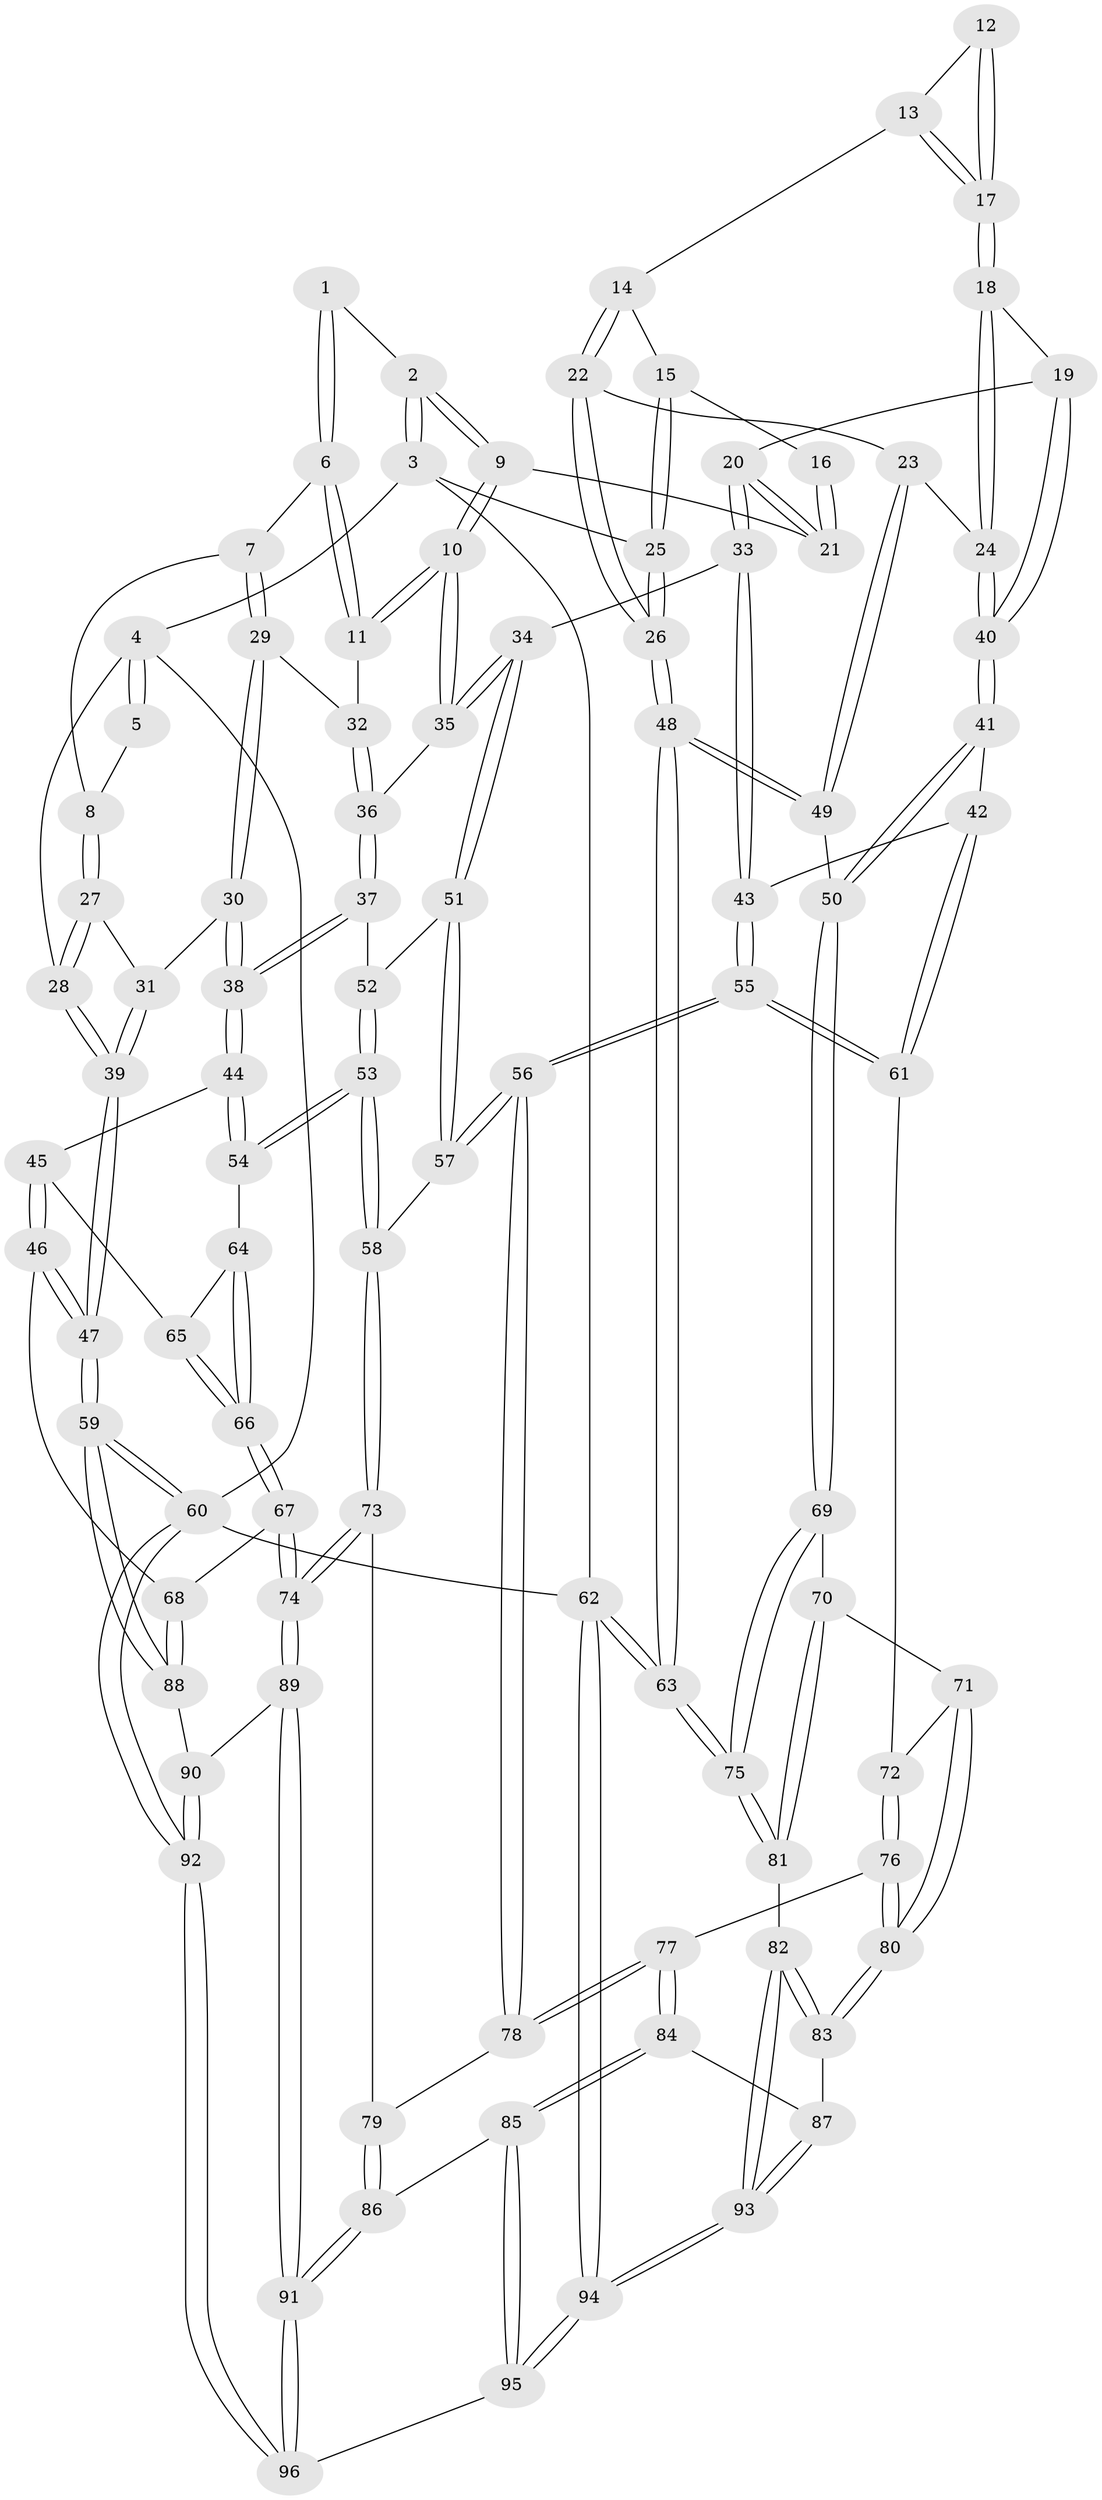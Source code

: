 // Generated by graph-tools (version 1.1) at 2025/17/03/09/25 04:17:21]
// undirected, 96 vertices, 237 edges
graph export_dot {
graph [start="1"]
  node [color=gray90,style=filled];
  1 [pos="+0.4265263526056473+0"];
  2 [pos="+0.46151484812230287+0"];
  3 [pos="+1+0"];
  4 [pos="+0+0"];
  5 [pos="+0.09964709511599894+0"];
  6 [pos="+0.32346237694996666+0.162054041802745"];
  7 [pos="+0.23494332599844397+0.1740017659976739"];
  8 [pos="+0.16737844635729351+0.1722915678805206"];
  9 [pos="+0.5876965053027747+0.06583230835791022"];
  10 [pos="+0.40490899275961406+0.2956811539047228"];
  11 [pos="+0.32374957620775036+0.16345421196266896"];
  12 [pos="+0.8228007469620744+0.1494989789629639"];
  13 [pos="+0.8803002458811771+0.16956931237442455"];
  14 [pos="+0.9030315550330791+0.16215515213842852"];
  15 [pos="+1+0"];
  16 [pos="+0.7757163833463424+0.10542387715089216"];
  17 [pos="+0.8439255938184728+0.22025290369631093"];
  18 [pos="+0.8351269642807219+0.25857837864323585"];
  19 [pos="+0.7110136066732929+0.24811299068068363"];
  20 [pos="+0.6566581551206238+0.22196782389443054"];
  21 [pos="+0.647636349152352+0.1430298356831194"];
  22 [pos="+0.9255983645702845+0.27625986193884927"];
  23 [pos="+0.9003122654865344+0.2952587475542538"];
  24 [pos="+0.896293672711094+0.29619782151258567"];
  25 [pos="+1+0"];
  26 [pos="+1+0.16184073486408415"];
  27 [pos="+0.09865687005286658+0.2190026929790503"];
  28 [pos="+0+0"];
  29 [pos="+0.1887117202386973+0.2794772073216107"];
  30 [pos="+0.13244789495807696+0.29853443109512906"];
  31 [pos="+0.09901231756266227+0.23096006829559756"];
  32 [pos="+0.2508629049759601+0.27484779671060366"];
  33 [pos="+0.6396288936728629+0.2504098614687657"];
  34 [pos="+0.4179452475600885+0.3141871037452396"];
  35 [pos="+0.4055616384671653+0.29759837931156025"];
  36 [pos="+0.2661073338964301+0.33707736859477894"];
  37 [pos="+0.2551835572870239+0.35706599099668246"];
  38 [pos="+0.1321152188176423+0.3839051971153593"];
  39 [pos="+0+0.41665689101144093"];
  40 [pos="+0.8220951417602176+0.4380883857427485"];
  41 [pos="+0.8208054817257917+0.45224974452833094"];
  42 [pos="+0.7127598471118929+0.44620434270509113"];
  43 [pos="+0.6290303307888433+0.36353534654229663"];
  44 [pos="+0.1181383348344139+0.4112864151692445"];
  45 [pos="+0.08365753031248145+0.43848631449407127"];
  46 [pos="+0+0.5274061223482295"];
  47 [pos="+0+0.5180970521509566"];
  48 [pos="+1+0.41113174157461063"];
  49 [pos="+1+0.4276432144841115"];
  50 [pos="+0.8590769508001286+0.5078937807098444"];
  51 [pos="+0.419997022449575+0.3570464381353974"];
  52 [pos="+0.26395463182566087+0.36832710170919886"];
  53 [pos="+0.3533864278126414+0.5096449610754122"];
  54 [pos="+0.3317143446597767+0.512859477824564"];
  55 [pos="+0.4676963928110637+0.5138397309744313"];
  56 [pos="+0.46721975533181337+0.5139466928344948"];
  57 [pos="+0.4328933205613846+0.49710411437352264"];
  58 [pos="+0.3655692522067622+0.511292435084934"];
  59 [pos="+0+1"];
  60 [pos="+0+1"];
  61 [pos="+0.6367067852961372+0.5568360087385623"];
  62 [pos="+1+1"];
  63 [pos="+1+0.7724266173538621"];
  64 [pos="+0.3074482701595987+0.5279002411585133"];
  65 [pos="+0.1696320439166565+0.5157256046318976"];
  66 [pos="+0.21422791653701817+0.5984500856258899"];
  67 [pos="+0.15547420497464498+0.672974727126649"];
  68 [pos="+0.09955815498061303+0.6669820185530178"];
  69 [pos="+0.8591792276820042+0.5119477222604272"];
  70 [pos="+0.8087107770660817+0.5942158391254672"];
  71 [pos="+0.6967695250466196+0.6020018754541563"];
  72 [pos="+0.6520967104263568+0.5748352323998147"];
  73 [pos="+0.2945113083692792+0.7550608059583183"];
  74 [pos="+0.28176565086845196+0.7790768385721327"];
  75 [pos="+1+0.7648224696171897"];
  76 [pos="+0.6072539152348622+0.666622868130918"];
  77 [pos="+0.556899314067982+0.6811941507412652"];
  78 [pos="+0.47268141084519294+0.5600719142470929"];
  79 [pos="+0.4516866718633267+0.6342074250732563"];
  80 [pos="+0.6783514395433008+0.7194352884021215"];
  81 [pos="+0.848564248327335+0.7973737314320604"];
  82 [pos="+0.8308207939312361+0.8109082455202024"];
  83 [pos="+0.6923908351660749+0.7864655586082007"];
  84 [pos="+0.5549119914275341+0.8222627967674896"];
  85 [pos="+0.48775925742970566+0.8473185426086763"];
  86 [pos="+0.45802274663229614+0.8393063759843019"];
  87 [pos="+0.5963169114431336+0.8245919028818547"];
  88 [pos="+0.06691337728653597+0.7938964928673515"];
  89 [pos="+0.30416207478879576+0.8402158653232866"];
  90 [pos="+0.13116629661009752+0.8608037952420137"];
  91 [pos="+0.3128426016581735+0.8503067379621558"];
  92 [pos="+0+1"];
  93 [pos="+0.7727339149550311+1"];
  94 [pos="+0.7737531013509893+1"];
  95 [pos="+0.557339101239176+1"];
  96 [pos="+0.21884820682717973+1"];
  1 -- 2;
  1 -- 6;
  1 -- 6;
  2 -- 3;
  2 -- 3;
  2 -- 9;
  2 -- 9;
  3 -- 4;
  3 -- 25;
  3 -- 62;
  4 -- 5;
  4 -- 5;
  4 -- 28;
  4 -- 60;
  5 -- 8;
  6 -- 7;
  6 -- 11;
  6 -- 11;
  7 -- 8;
  7 -- 29;
  7 -- 29;
  8 -- 27;
  8 -- 27;
  9 -- 10;
  9 -- 10;
  9 -- 21;
  10 -- 11;
  10 -- 11;
  10 -- 35;
  10 -- 35;
  11 -- 32;
  12 -- 13;
  12 -- 17;
  12 -- 17;
  13 -- 14;
  13 -- 17;
  13 -- 17;
  14 -- 15;
  14 -- 22;
  14 -- 22;
  15 -- 16;
  15 -- 25;
  15 -- 25;
  16 -- 21;
  16 -- 21;
  17 -- 18;
  17 -- 18;
  18 -- 19;
  18 -- 24;
  18 -- 24;
  19 -- 20;
  19 -- 40;
  19 -- 40;
  20 -- 21;
  20 -- 21;
  20 -- 33;
  20 -- 33;
  22 -- 23;
  22 -- 26;
  22 -- 26;
  23 -- 24;
  23 -- 49;
  23 -- 49;
  24 -- 40;
  24 -- 40;
  25 -- 26;
  25 -- 26;
  26 -- 48;
  26 -- 48;
  27 -- 28;
  27 -- 28;
  27 -- 31;
  28 -- 39;
  28 -- 39;
  29 -- 30;
  29 -- 30;
  29 -- 32;
  30 -- 31;
  30 -- 38;
  30 -- 38;
  31 -- 39;
  31 -- 39;
  32 -- 36;
  32 -- 36;
  33 -- 34;
  33 -- 43;
  33 -- 43;
  34 -- 35;
  34 -- 35;
  34 -- 51;
  34 -- 51;
  35 -- 36;
  36 -- 37;
  36 -- 37;
  37 -- 38;
  37 -- 38;
  37 -- 52;
  38 -- 44;
  38 -- 44;
  39 -- 47;
  39 -- 47;
  40 -- 41;
  40 -- 41;
  41 -- 42;
  41 -- 50;
  41 -- 50;
  42 -- 43;
  42 -- 61;
  42 -- 61;
  43 -- 55;
  43 -- 55;
  44 -- 45;
  44 -- 54;
  44 -- 54;
  45 -- 46;
  45 -- 46;
  45 -- 65;
  46 -- 47;
  46 -- 47;
  46 -- 68;
  47 -- 59;
  47 -- 59;
  48 -- 49;
  48 -- 49;
  48 -- 63;
  48 -- 63;
  49 -- 50;
  50 -- 69;
  50 -- 69;
  51 -- 52;
  51 -- 57;
  51 -- 57;
  52 -- 53;
  52 -- 53;
  53 -- 54;
  53 -- 54;
  53 -- 58;
  53 -- 58;
  54 -- 64;
  55 -- 56;
  55 -- 56;
  55 -- 61;
  55 -- 61;
  56 -- 57;
  56 -- 57;
  56 -- 78;
  56 -- 78;
  57 -- 58;
  58 -- 73;
  58 -- 73;
  59 -- 60;
  59 -- 60;
  59 -- 88;
  59 -- 88;
  60 -- 92;
  60 -- 92;
  60 -- 62;
  61 -- 72;
  62 -- 63;
  62 -- 63;
  62 -- 94;
  62 -- 94;
  63 -- 75;
  63 -- 75;
  64 -- 65;
  64 -- 66;
  64 -- 66;
  65 -- 66;
  65 -- 66;
  66 -- 67;
  66 -- 67;
  67 -- 68;
  67 -- 74;
  67 -- 74;
  68 -- 88;
  68 -- 88;
  69 -- 70;
  69 -- 75;
  69 -- 75;
  70 -- 71;
  70 -- 81;
  70 -- 81;
  71 -- 72;
  71 -- 80;
  71 -- 80;
  72 -- 76;
  72 -- 76;
  73 -- 74;
  73 -- 74;
  73 -- 79;
  74 -- 89;
  74 -- 89;
  75 -- 81;
  75 -- 81;
  76 -- 77;
  76 -- 80;
  76 -- 80;
  77 -- 78;
  77 -- 78;
  77 -- 84;
  77 -- 84;
  78 -- 79;
  79 -- 86;
  79 -- 86;
  80 -- 83;
  80 -- 83;
  81 -- 82;
  82 -- 83;
  82 -- 83;
  82 -- 93;
  82 -- 93;
  83 -- 87;
  84 -- 85;
  84 -- 85;
  84 -- 87;
  85 -- 86;
  85 -- 95;
  85 -- 95;
  86 -- 91;
  86 -- 91;
  87 -- 93;
  87 -- 93;
  88 -- 90;
  89 -- 90;
  89 -- 91;
  89 -- 91;
  90 -- 92;
  90 -- 92;
  91 -- 96;
  91 -- 96;
  92 -- 96;
  92 -- 96;
  93 -- 94;
  93 -- 94;
  94 -- 95;
  94 -- 95;
  95 -- 96;
}
